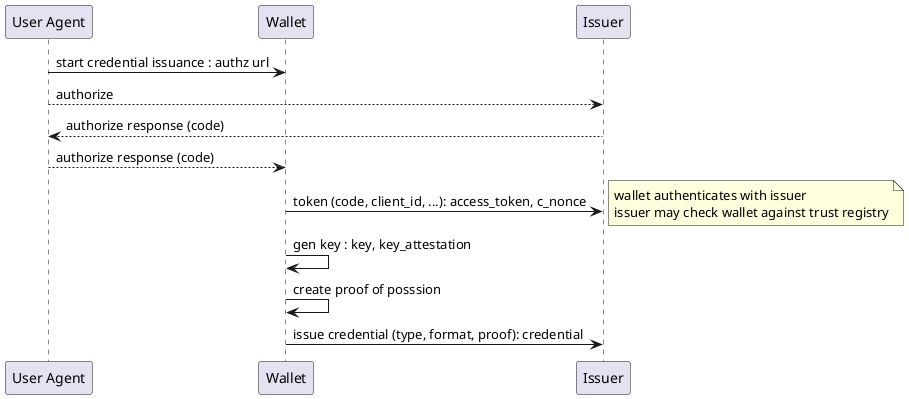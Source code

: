 @startuml
participant "User Agent" as w
participant "Wallet" as b
participant Issuer as i

w -> b : start credential issuance : authz url
w --> i : authorize
i --> w : authorize response (code)
w --> b : authorize response (code)
b -> i : token (code, client_id, ...): access_token, c_nonce
note right: wallet authenticates with issuer\nissuer may check wallet against trust registry
b -> b : gen key : key, key_attestation
b -> b : create proof of posssion
b -> i : issue credential (type, format, proof): credential
@enduml